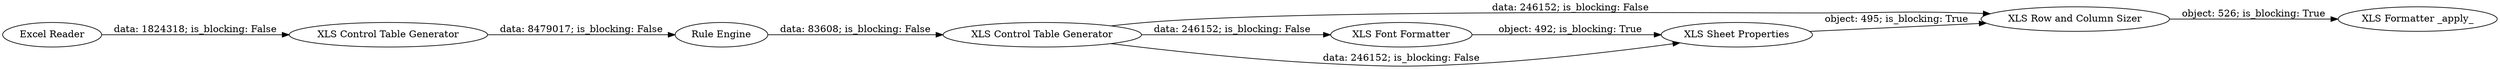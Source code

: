 digraph {
	"-6549205501538863135_15" [label="XLS Row and Column Sizer"]
	"-6549205501538863135_4" [label="XLS Control Table Generator"]
	"-6549205501538863135_9" [label="XLS Font Formatter"]
	"-6549205501538863135_14" [label="XLS Formatter _apply_"]
	"-6549205501538863135_8" [label="XLS Sheet Properties"]
	"-6549205501538863135_3" [label="Rule Engine"]
	"-6549205501538863135_2" [label="XLS Control Table Generator"]
	"-6549205501538863135_32" [label="Excel Reader"]
	"-6549205501538863135_4" -> "-6549205501538863135_15" [label="data: 246152; is_blocking: False"]
	"-6549205501538863135_9" -> "-6549205501538863135_8" [label="object: 492; is_blocking: True"]
	"-6549205501538863135_32" -> "-6549205501538863135_2" [label="data: 1824318; is_blocking: False"]
	"-6549205501538863135_3" -> "-6549205501538863135_4" [label="data: 83608; is_blocking: False"]
	"-6549205501538863135_4" -> "-6549205501538863135_9" [label="data: 246152; is_blocking: False"]
	"-6549205501538863135_2" -> "-6549205501538863135_3" [label="data: 8479017; is_blocking: False"]
	"-6549205501538863135_15" -> "-6549205501538863135_14" [label="object: 526; is_blocking: True"]
	"-6549205501538863135_8" -> "-6549205501538863135_15" [label="object: 495; is_blocking: True"]
	"-6549205501538863135_4" -> "-6549205501538863135_8" [label="data: 246152; is_blocking: False"]
	rankdir=LR
}

